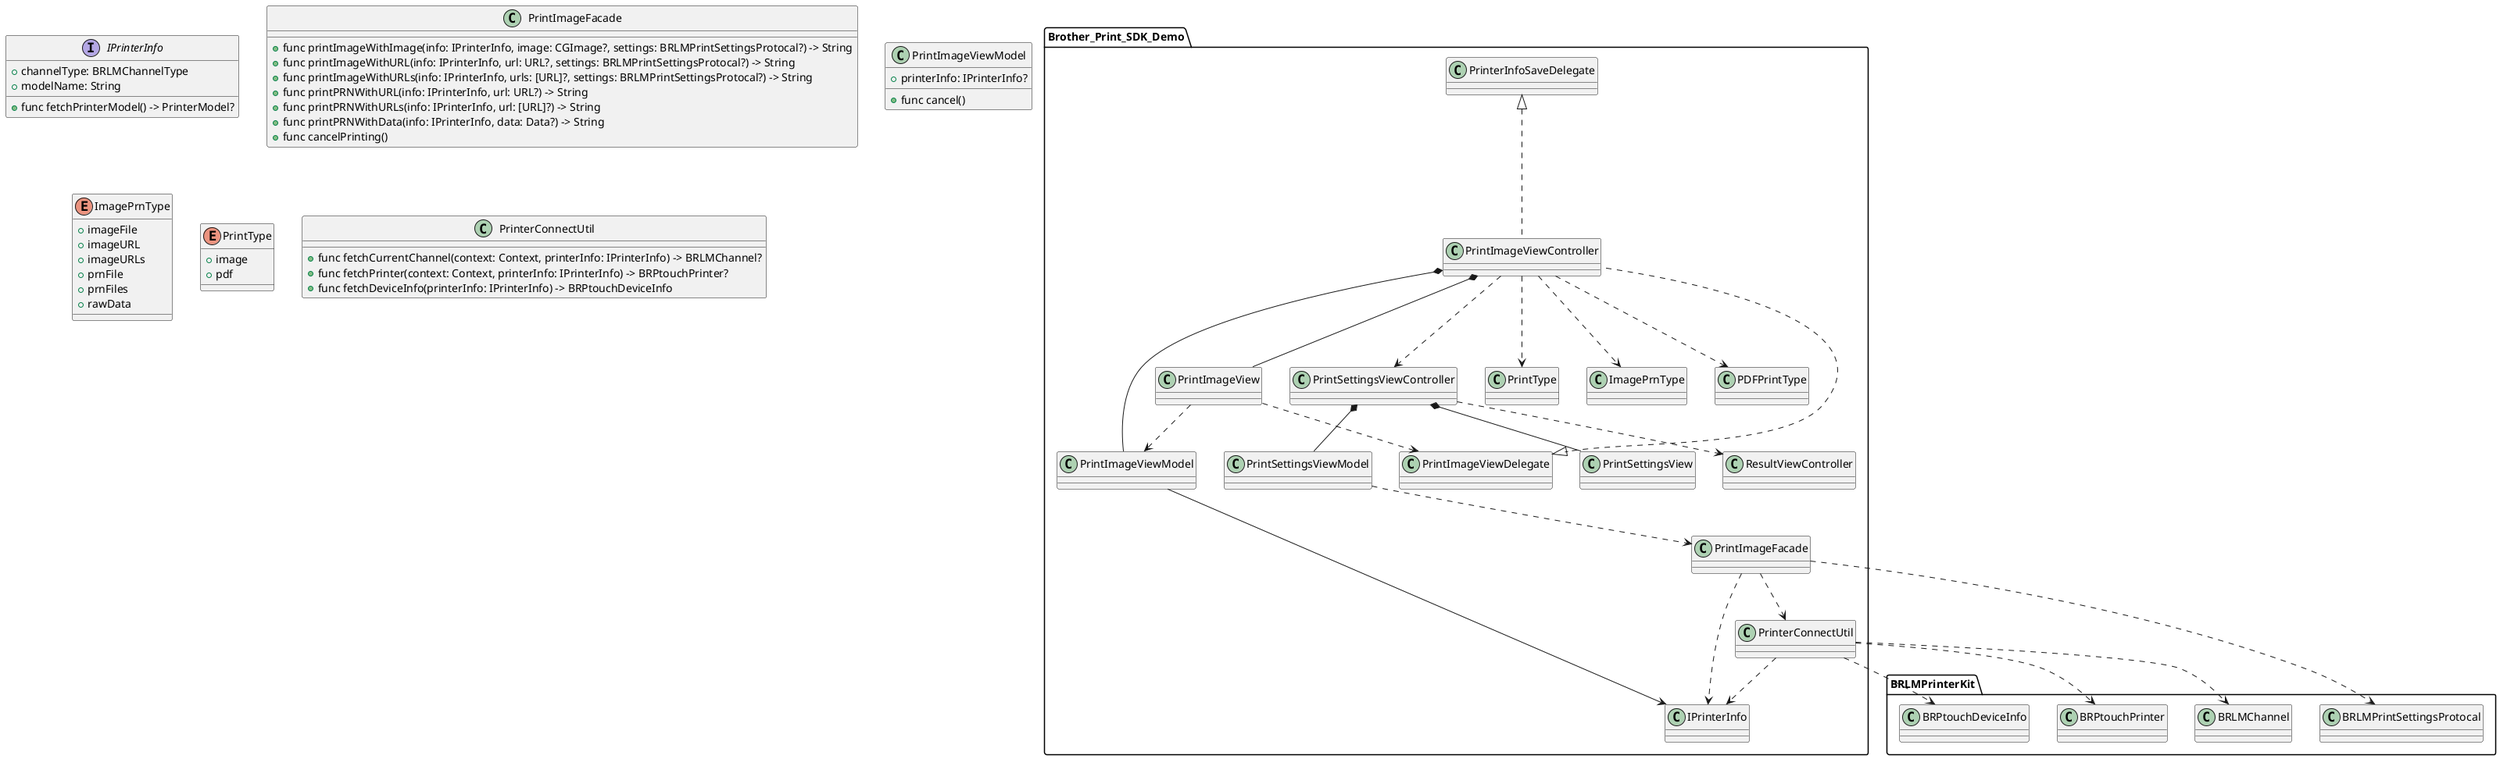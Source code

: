 @startuml
package  "Brother_Print_SDK_Demo" {
    PrintImageViewModel --> IPrinterInfo
    PrintImageViewController *-- PrintImageViewModel
    PrintImageViewController *-- PrintImageView
    PrintImageViewController ..> PrintSettingsViewController
    PrintSettingsViewController ..> ResultViewController
    PrintSettingsViewController *-- PrintSettingsViewModel
    PrintSettingsViewController *-- PrintSettingsView
    PrintSettingsViewModel ..> PrintImageFacade
    PrintImageViewController ..> PrintType
    PrintImageViewController ..> ImagePrnType
    PrintImageViewController ..> PDFPrintType
    PrintImageViewDelegate <|.. PrintImageViewController
    PrinterInfoSaveDelegate <|.. PrintImageViewController
    PrintImageView ..> PrintImageViewDelegate
    PrintImageView ..> PrintImageViewModel
    PrintImageFacade ..> PrinterConnectUtil
    PrintImageFacade ..> IPrinterInfo
    PrinterConnectUtil ..> IPrinterInfo
}
package "BRLMPrinterKit" {
    PrinterConnectUtil ..> BRLMChannel
    PrinterConnectUtil ..> BRPtouchPrinter
    PrinterConnectUtil ..> BRPtouchDeviceInfo
    PrintImageFacade ..> BRLMPrintSettingsProtocal
}
interface IPrinterInfo {
    + channelType: BRLMChannelType
    + modelName: String
    + func fetchPrinterModel() -> PrinterModel?
}
class PrintImageFacade {
    + func printImageWithImage(info: IPrinterInfo, image: CGImage?, settings: BRLMPrintSettingsProtocal?) -> String
    + func printImageWithURL(info: IPrinterInfo, url: URL?, settings: BRLMPrintSettingsProtocal?) -> String
    + func printImageWithURLs(info: IPrinterInfo, urls: [URL]?, settings: BRLMPrintSettingsProtocal?) -> String
    + func printPRNWithURL(info: IPrinterInfo, url: URL?) -> String
    + func printPRNWithURLs(info: IPrinterInfo, url: [URL]?) -> String
    + func printPRNWithData(info: IPrinterInfo, data: Data?) -> String
    + func cancelPrinting()
}
class PrintImageViewModel{
    + printerInfo: IPrinterInfo?
    + func cancel()
}
enum ImagePrnType {
    + imageFile
    + imageURL
    + imageURLs
    + prnFile
    + prnFiles
    + rawData
}
enum PrintType {
    + image
    + pdf
}
class PrinterConnectUtil {
    + func fetchCurrentChannel(context: Context, printerInfo: IPrinterInfo) -> BRLMChannel?
    + func fetchPrinter(context: Context, printerInfo: IPrinterInfo) -> BRPtouchPrinter?
    + func fetchDeviceInfo(printerInfo: IPrinterInfo) -> BRPtouchDeviceInfo
}
@enduml